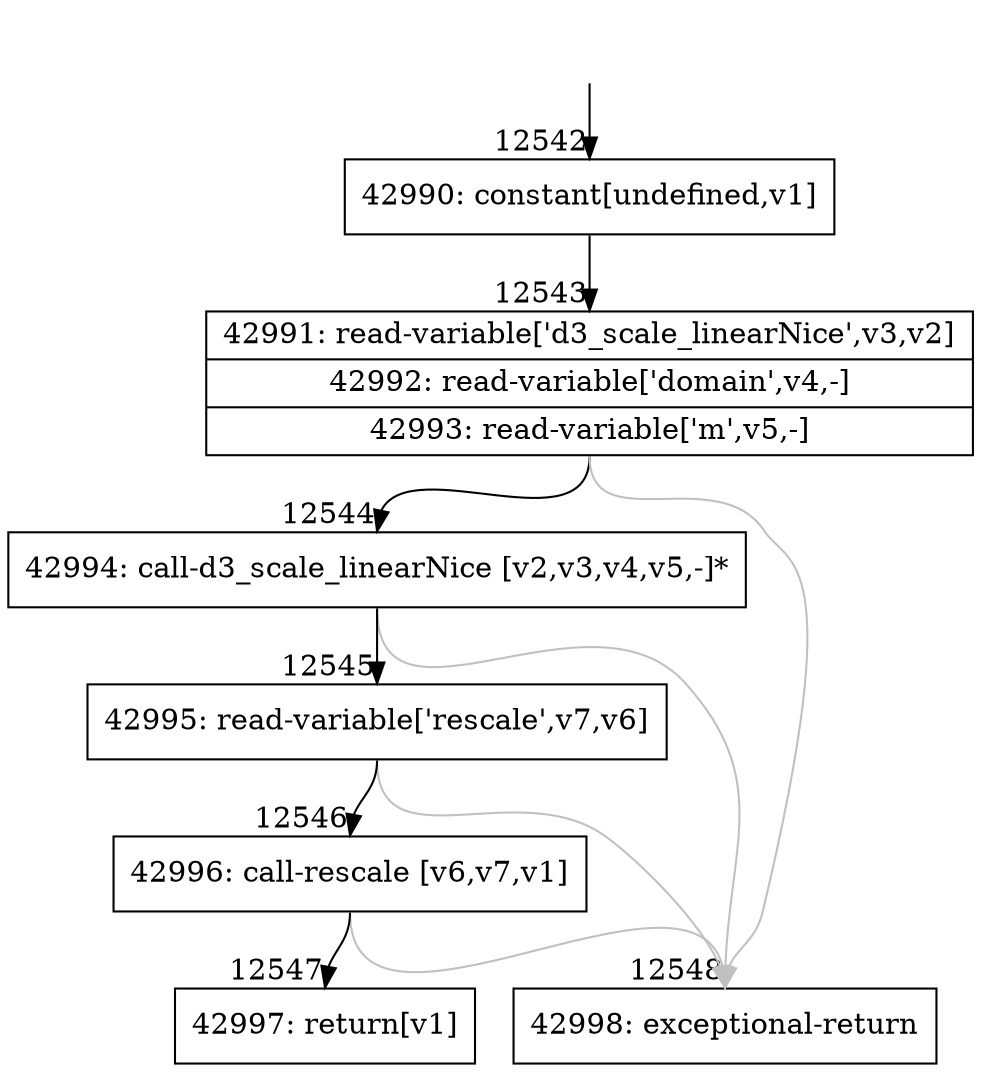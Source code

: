 digraph {
rankdir="TD"
BB_entry1162[shape=none,label=""];
BB_entry1162 -> BB12542 [tailport=s, headport=n, headlabel="    12542"]
BB12542 [shape=record label="{42990: constant[undefined,v1]}" ] 
BB12542 -> BB12543 [tailport=s, headport=n, headlabel="      12543"]
BB12543 [shape=record label="{42991: read-variable['d3_scale_linearNice',v3,v2]|42992: read-variable['domain',v4,-]|42993: read-variable['m',v5,-]}" ] 
BB12543 -> BB12544 [tailport=s, headport=n, headlabel="      12544"]
BB12543 -> BB12548 [tailport=s, headport=n, color=gray, headlabel="      12548"]
BB12544 [shape=record label="{42994: call-d3_scale_linearNice [v2,v3,v4,v5,-]*}" ] 
BB12544 -> BB12545 [tailport=s, headport=n, headlabel="      12545"]
BB12544 -> BB12548 [tailport=s, headport=n, color=gray]
BB12545 [shape=record label="{42995: read-variable['rescale',v7,v6]}" ] 
BB12545 -> BB12546 [tailport=s, headport=n, headlabel="      12546"]
BB12545 -> BB12548 [tailport=s, headport=n, color=gray]
BB12546 [shape=record label="{42996: call-rescale [v6,v7,v1]}" ] 
BB12546 -> BB12547 [tailport=s, headport=n, headlabel="      12547"]
BB12546 -> BB12548 [tailport=s, headport=n, color=gray]
BB12547 [shape=record label="{42997: return[v1]}" ] 
BB12548 [shape=record label="{42998: exceptional-return}" ] 
//#$~ 7530
}
